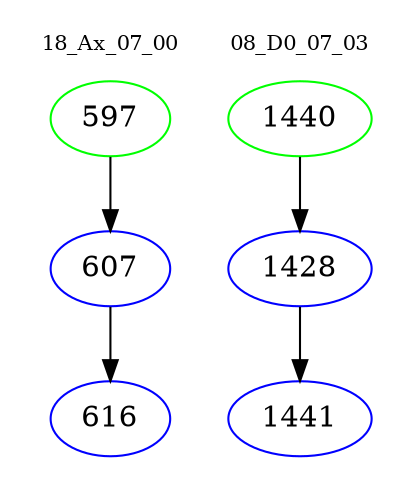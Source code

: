 digraph{
subgraph cluster_0 {
color = white
label = "18_Ax_07_00";
fontsize=10;
T0_597 [label="597", color="green"]
T0_597 -> T0_607 [color="black"]
T0_607 [label="607", color="blue"]
T0_607 -> T0_616 [color="black"]
T0_616 [label="616", color="blue"]
}
subgraph cluster_1 {
color = white
label = "08_D0_07_03";
fontsize=10;
T1_1440 [label="1440", color="green"]
T1_1440 -> T1_1428 [color="black"]
T1_1428 [label="1428", color="blue"]
T1_1428 -> T1_1441 [color="black"]
T1_1441 [label="1441", color="blue"]
}
}
